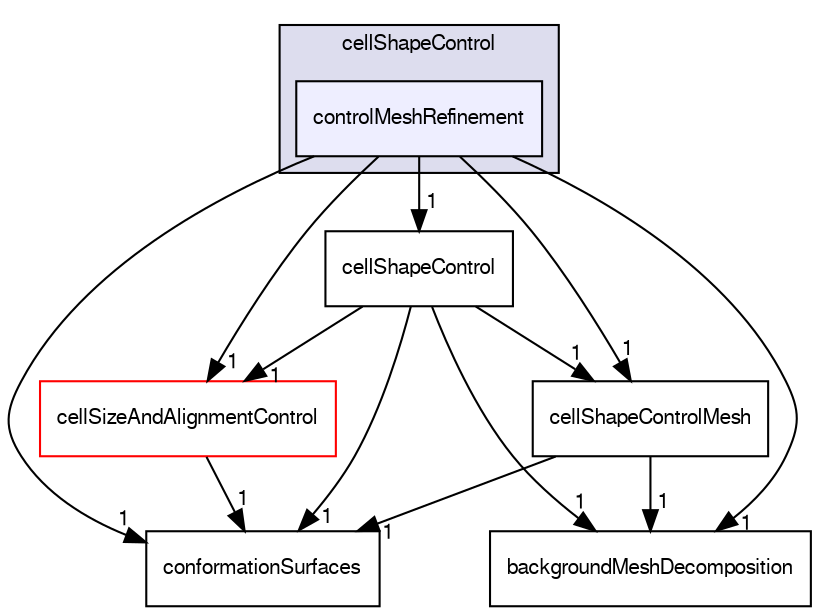digraph "applications/utilities/mesh/generation/foamyMesh/conformalVoronoiMesh/cellShapeControl/controlMeshRefinement" {
  bgcolor=transparent;
  compound=true
  node [ fontsize="10", fontname="FreeSans"];
  edge [ labelfontsize="10", labelfontname="FreeSans"];
  subgraph clusterdir_5088df82dcf25da56e0bc3a1a53ca996 {
    graph [ bgcolor="#ddddee", pencolor="black", label="cellShapeControl" fontname="FreeSans", fontsize="10", URL="dir_5088df82dcf25da56e0bc3a1a53ca996.html"]
  dir_84ebe8c5af215a1f63f56b3273c211e0 [shape=box, label="controlMeshRefinement", style="filled", fillcolor="#eeeeff", pencolor="black", URL="dir_84ebe8c5af215a1f63f56b3273c211e0.html"];
  }
  dir_2620dcc07dc81ce1ef4379237ffdbf3e [shape=box label="conformationSurfaces" URL="dir_2620dcc07dc81ce1ef4379237ffdbf3e.html"];
  dir_44cf4a4052231201c8833e4fab10f1de [shape=box label="cellShapeControl" URL="dir_44cf4a4052231201c8833e4fab10f1de.html"];
  dir_0fac8db952babc557e0fb20d3086a2fc [shape=box label="cellSizeAndAlignmentControl" color="red" URL="dir_0fac8db952babc557e0fb20d3086a2fc.html"];
  dir_bc43d8325f9052bcda93babf76ac9548 [shape=box label="backgroundMeshDecomposition" URL="dir_bc43d8325f9052bcda93babf76ac9548.html"];
  dir_fd5fe15316df322b328286394841bb09 [shape=box label="cellShapeControlMesh" URL="dir_fd5fe15316df322b328286394841bb09.html"];
  dir_44cf4a4052231201c8833e4fab10f1de->dir_2620dcc07dc81ce1ef4379237ffdbf3e [headlabel="1", labeldistance=1.5 headhref="dir_000347_000375.html"];
  dir_44cf4a4052231201c8833e4fab10f1de->dir_0fac8db952babc557e0fb20d3086a2fc [headlabel="1", labeldistance=1.5 headhref="dir_000347_000349.html"];
  dir_44cf4a4052231201c8833e4fab10f1de->dir_bc43d8325f9052bcda93babf76ac9548 [headlabel="1", labeldistance=1.5 headhref="dir_000347_000344.html"];
  dir_44cf4a4052231201c8833e4fab10f1de->dir_fd5fe15316df322b328286394841bb09 [headlabel="1", labeldistance=1.5 headhref="dir_000347_000348.html"];
  dir_0fac8db952babc557e0fb20d3086a2fc->dir_2620dcc07dc81ce1ef4379237ffdbf3e [headlabel="1", labeldistance=1.5 headhref="dir_000349_000375.html"];
  dir_84ebe8c5af215a1f63f56b3273c211e0->dir_2620dcc07dc81ce1ef4379237ffdbf3e [headlabel="1", labeldistance=1.5 headhref="dir_000353_000375.html"];
  dir_84ebe8c5af215a1f63f56b3273c211e0->dir_44cf4a4052231201c8833e4fab10f1de [headlabel="1", labeldistance=1.5 headhref="dir_000353_000347.html"];
  dir_84ebe8c5af215a1f63f56b3273c211e0->dir_0fac8db952babc557e0fb20d3086a2fc [headlabel="1", labeldistance=1.5 headhref="dir_000353_000349.html"];
  dir_84ebe8c5af215a1f63f56b3273c211e0->dir_bc43d8325f9052bcda93babf76ac9548 [headlabel="1", labeldistance=1.5 headhref="dir_000353_000344.html"];
  dir_84ebe8c5af215a1f63f56b3273c211e0->dir_fd5fe15316df322b328286394841bb09 [headlabel="1", labeldistance=1.5 headhref="dir_000353_000348.html"];
  dir_fd5fe15316df322b328286394841bb09->dir_2620dcc07dc81ce1ef4379237ffdbf3e [headlabel="1", labeldistance=1.5 headhref="dir_000348_000375.html"];
  dir_fd5fe15316df322b328286394841bb09->dir_bc43d8325f9052bcda93babf76ac9548 [headlabel="1", labeldistance=1.5 headhref="dir_000348_000344.html"];
}

